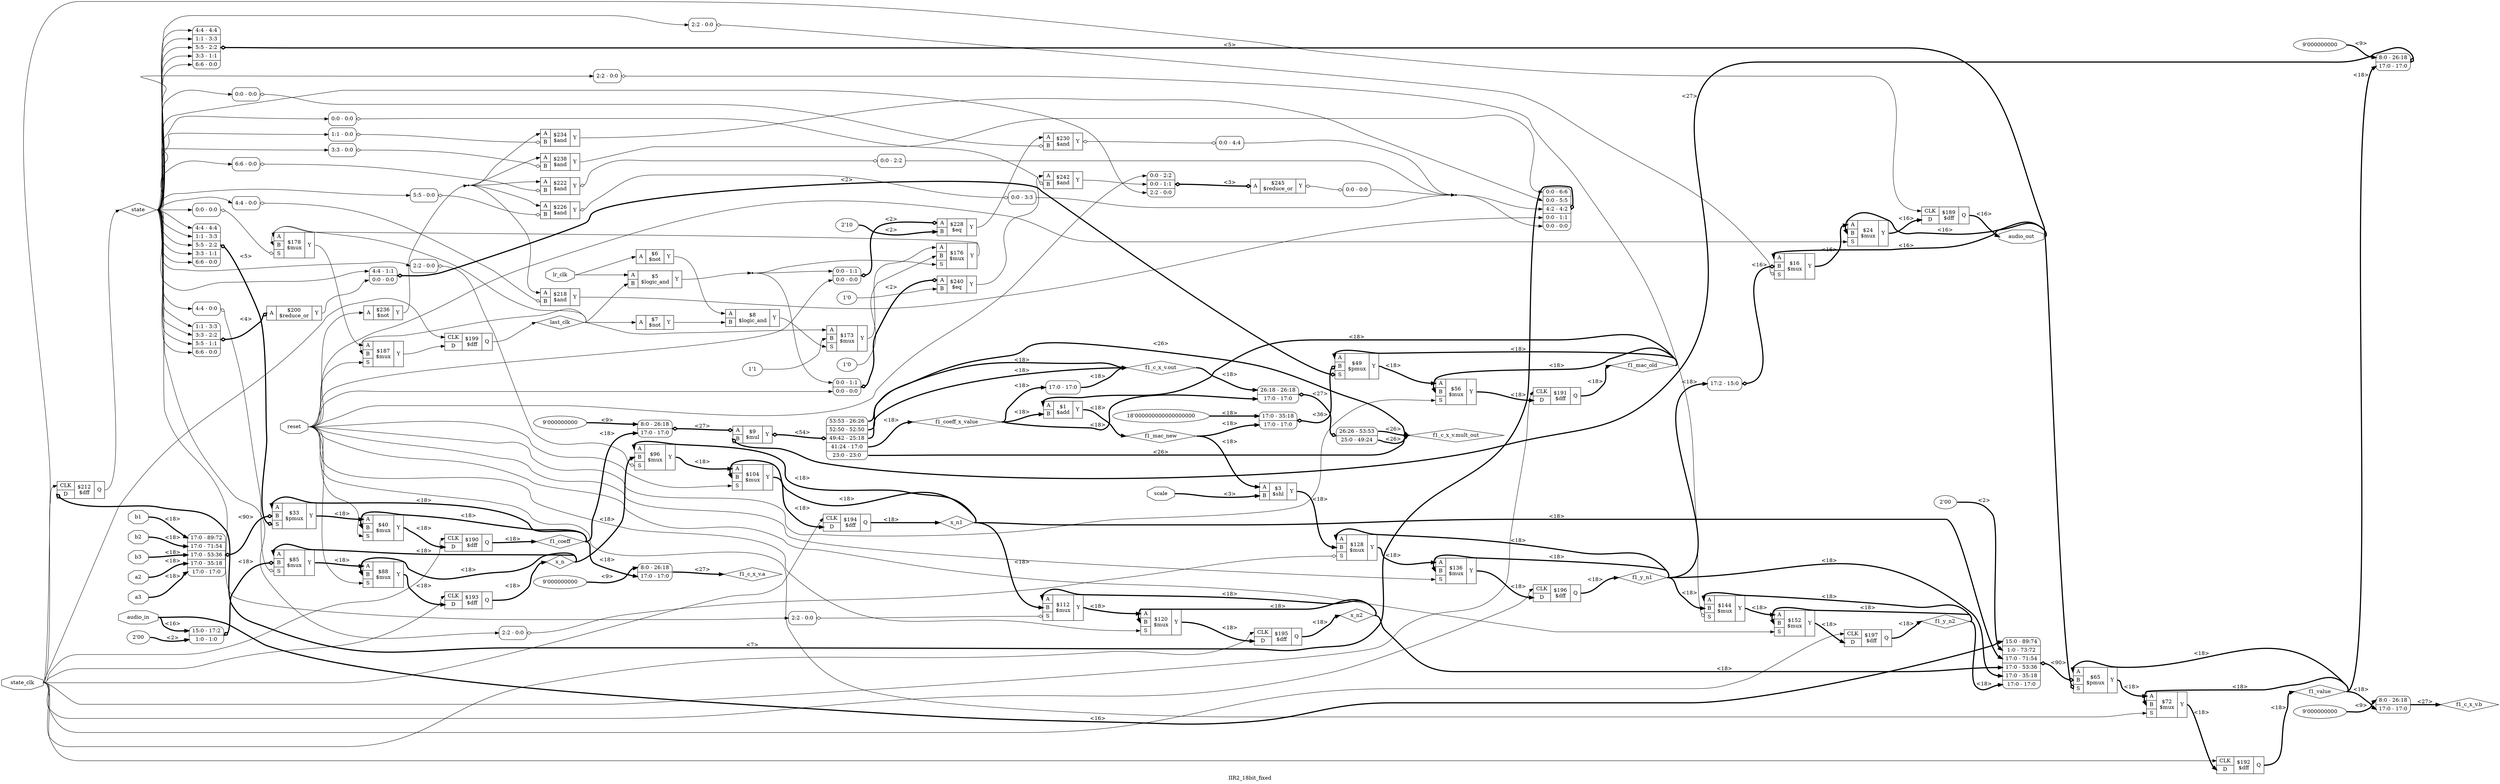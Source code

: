 digraph "IIR2_18bit_fixed" {
label="IIR2_18bit_fixed";
rankdir="LR";
remincross=true;
n38 [ shape=octagon, label="a2", color="black", fontcolor="black" ];
n39 [ shape=octagon, label="a3", color="black", fontcolor="black" ];
n40 [ shape=octagon, label="audio_in", color="black", fontcolor="black" ];
n41 [ shape=octagon, label="audio_out", color="black", fontcolor="black" ];
n42 [ shape=octagon, label="b1", color="black", fontcolor="black" ];
n43 [ shape=octagon, label="b2", color="black", fontcolor="black" ];
n44 [ shape=octagon, label="b3", color="black", fontcolor="black" ];
n45 [ shape=diamond, label="f1_c_x_v.a", color="black", fontcolor="black" ];
n46 [ shape=diamond, label="f1_c_x_v.b", color="black", fontcolor="black" ];
n47 [ shape=diamond, label="f1_c_x_v.mult_out", color="black", fontcolor="black" ];
n48 [ shape=diamond, label="f1_c_x_v.out", color="black", fontcolor="black" ];
n49 [ shape=diamond, label="f1_coeff", color="black", fontcolor="black" ];
n50 [ shape=diamond, label="f1_coeff_x_value", color="black", fontcolor="black" ];
n51 [ shape=diamond, label="f1_mac_new", color="black", fontcolor="black" ];
n52 [ shape=diamond, label="f1_mac_old", color="black", fontcolor="black" ];
n53 [ shape=diamond, label="f1_value", color="black", fontcolor="black" ];
n54 [ shape=diamond, label="f1_y_n1", color="black", fontcolor="black" ];
n55 [ shape=diamond, label="f1_y_n2", color="black", fontcolor="black" ];
n56 [ shape=diamond, label="last_clk", color="black", fontcolor="black" ];
n57 [ shape=octagon, label="lr_clk", color="black", fontcolor="black" ];
n58 [ shape=octagon, label="reset", color="black", fontcolor="black" ];
n59 [ shape=octagon, label="scale", color="black", fontcolor="black" ];
n60 [ shape=diamond, label="state", color="black", fontcolor="black" ];
n61 [ shape=octagon, label="state_clk", color="black", fontcolor="black" ];
n62 [ shape=diamond, label="x_n", color="black", fontcolor="black" ];
n63 [ shape=diamond, label="x_n1", color="black", fontcolor="black" ];
n64 [ shape=diamond, label="x_n2", color="black", fontcolor="black" ];
c68 [ shape=record, label="{{<p65> A|<p66> B}|$1\n$add|{<p67> Y}}" ];
c69 [ shape=record, label="{{<p65> A|<p66> B}|$218\n$and|{<p67> Y}}" ];
x0 [ shape=record, style=rounded, label="<s0> 4:4 - 0:0 " ];
x0:e -> c69:p66:w [arrowhead=odiamond, arrowtail=odiamond, dir=both, color="black", label=""];
c70 [ shape=record, label="{{<p65> A|<p66> B}|$222\n$and|{<p67> Y}}" ];
x1 [ shape=record, style=rounded, label="<s0> 6:6 - 0:0 " ];
x1:e -> c70:p66:w [arrowhead=odiamond, arrowtail=odiamond, dir=both, color="black", label=""];
x2 [ shape=record, style=rounded, label="<s0> 0:0 - 2:2 " ];
c70:p67:e -> x2:w [arrowhead=odiamond, arrowtail=odiamond, dir=both, color="black", label=""];
c71 [ shape=record, label="{{<p65> A|<p66> B}|$226\n$and|{<p67> Y}}" ];
x3 [ shape=record, style=rounded, label="<s0> 5:5 - 0:0 " ];
x3:e -> c71:p66:w [arrowhead=odiamond, arrowtail=odiamond, dir=both, color="black", label=""];
x4 [ shape=record, style=rounded, label="<s0> 0:0 - 3:3 " ];
c71:p67:e -> x4:w [arrowhead=odiamond, arrowtail=odiamond, dir=both, color="black", label=""];
c72 [ shape=record, label="{{<p65> A|<p66> B}|$230\n$and|{<p67> Y}}" ];
x5 [ shape=record, style=rounded, label="<s0> 0:0 - 0:0 " ];
x5:e -> c72:p66:w [arrowhead=odiamond, arrowtail=odiamond, dir=both, color="black", label=""];
x6 [ shape=record, style=rounded, label="<s0> 0:0 - 4:4 " ];
c72:p67:e -> x6:w [arrowhead=odiamond, arrowtail=odiamond, dir=both, color="black", label=""];
c73 [ shape=record, label="{{<p65> A|<p66> B}|$234\n$and|{<p67> Y}}" ];
x7 [ shape=record, style=rounded, label="<s0> 1:1 - 0:0 " ];
x7:e -> c73:p66:w [arrowhead=odiamond, arrowtail=odiamond, dir=both, color="black", label=""];
c74 [ shape=record, label="{{<p65> A|<p66> B}|$238\n$and|{<p67> Y}}" ];
x8 [ shape=record, style=rounded, label="<s0> 3:3 - 0:0 " ];
x8:e -> c74:p66:w [arrowhead=odiamond, arrowtail=odiamond, dir=both, color="black", label=""];
c75 [ shape=record, label="{{<p65> A|<p66> B}|$242\n$and|{<p67> Y}}" ];
x9 [ shape=record, style=rounded, label="<s0> 0:0 - 0:0 " ];
x9:e -> c75:p66:w [arrowhead=odiamond, arrowtail=odiamond, dir=both, color="black", label=""];
c76 [ shape=record, label="{{<p65> A}|$245\n$reduce_or|{<p67> Y}}" ];
x10 [ shape=record, style=rounded, label="<s2> 0:0 - 2:2 |<s1> 0:0 - 1:1 |<s0> 2:2 - 0:0 " ];
x10:e -> c76:p65:w [arrowhead=odiamond, arrowtail=odiamond, dir=both, color="black", style="setlinewidth(3)", label="<3>"];
x11 [ shape=record, style=rounded, label="<s0> 0:0 - 0:0 " ];
c76:p67:e -> x11:w [arrowhead=odiamond, arrowtail=odiamond, dir=both, color="black", label=""];
c80 [ shape=record, label="{{<p77> CLK|<p78> D}|$212\n$dff|{<p79> Q}}" ];
x12 [ shape=record, style=rounded, label="<s4> 0:0 - 6:6 |<s3> 0:0 - 5:5 |<s2> 4:2 - 4:2 |<s1> 0:0 - 1:1 |<s0> 0:0 - 0:0 " ];
x12:e -> c80:p78:w [arrowhead=odiamond, arrowtail=odiamond, dir=both, color="black", style="setlinewidth(3)", label="<7>"];
v14 [ label="2'10" ];
c81 [ shape=record, label="{{<p65> A|<p66> B}|$228\n$eq|{<p67> Y}}" ];
x13 [ shape=record, style=rounded, label="<s1> 0:0 - 1:1 |<s0> 0:0 - 0:0 " ];
x13:e -> c81:p65:w [arrowhead=odiamond, arrowtail=odiamond, dir=both, color="black", style="setlinewidth(3)", label="<2>"];
c82 [ shape=record, label="{{<p65> A}|$236\n$not|{<p67> Y}}" ];
v16 [ label="1'0" ];
c83 [ shape=record, label="{{<p65> A|<p66> B}|$240\n$eq|{<p67> Y}}" ];
x15 [ shape=record, style=rounded, label="<s1> 0:0 - 1:1 |<s0> 0:0 - 0:0 " ];
x15:e -> c83:p65:w [arrowhead=odiamond, arrowtail=odiamond, dir=both, color="black", style="setlinewidth(3)", label="<2>"];
c84 [ shape=record, label="{{<p65> A}|$200\n$reduce_or|{<p67> Y}}" ];
x17 [ shape=record, style=rounded, label="<s3> 1:1 - 3:3 |<s2> 3:3 - 2:2 |<s1> 5:5 - 1:1 |<s0> 6:6 - 0:0 " ];
x17:e -> c84:p65:w [arrowhead=odiamond, arrowtail=odiamond, dir=both, color="black", style="setlinewidth(3)", label="<4>"];
c85 [ shape=record, label="{{<p65> A}|$7\n$not|{<p67> Y}}" ];
c86 [ shape=record, label="{{<p65> A|<p66> B}|$5\n$logic_and|{<p67> Y}}" ];
c87 [ shape=record, label="{{<p65> A|<p66> B}|$8\n$logic_and|{<p67> Y}}" ];
c88 [ shape=record, label="{{<p65> A}|$6\n$not|{<p67> Y}}" ];
c89 [ shape=record, label="{{<p77> CLK|<p78> D}|$189\n$dff|{<p79> Q}}" ];
c90 [ shape=record, label="{{<p77> CLK|<p78> D}|$190\n$dff|{<p79> Q}}" ];
c91 [ shape=record, label="{{<p77> CLK|<p78> D}|$191\n$dff|{<p79> Q}}" ];
c92 [ shape=record, label="{{<p77> CLK|<p78> D}|$192\n$dff|{<p79> Q}}" ];
c93 [ shape=record, label="{{<p77> CLK|<p78> D}|$193\n$dff|{<p79> Q}}" ];
c94 [ shape=record, label="{{<p77> CLK|<p78> D}|$194\n$dff|{<p79> Q}}" ];
c95 [ shape=record, label="{{<p77> CLK|<p78> D}|$195\n$dff|{<p79> Q}}" ];
c96 [ shape=record, label="{{<p77> CLK|<p78> D}|$196\n$dff|{<p79> Q}}" ];
c97 [ shape=record, label="{{<p77> CLK|<p78> D}|$197\n$dff|{<p79> Q}}" ];
c98 [ shape=record, label="{{<p77> CLK|<p78> D}|$199\n$dff|{<p79> Q}}" ];
c100 [ shape=record, label="{{<p65> A|<p66> B|<p99> S}|$104\n$mux|{<p67> Y}}" ];
c101 [ shape=record, label="{{<p65> A|<p66> B|<p99> S}|$112\n$mux|{<p67> Y}}" ];
x18 [ shape=record, style=rounded, label="<s0> 2:2 - 0:0 " ];
x18:e -> c101:p99:w [arrowhead=odiamond, arrowtail=odiamond, dir=both, color="black", label=""];
c102 [ shape=record, label="{{<p65> A|<p66> B|<p99> S}|$120\n$mux|{<p67> Y}}" ];
c103 [ shape=record, label="{{<p65> A|<p66> B|<p99> S}|$128\n$mux|{<p67> Y}}" ];
x19 [ shape=record, style=rounded, label="<s0> 2:2 - 0:0 " ];
x19:e -> c103:p99:w [arrowhead=odiamond, arrowtail=odiamond, dir=both, color="black", label=""];
c104 [ shape=record, label="{{<p65> A|<p66> B|<p99> S}|$136\n$mux|{<p67> Y}}" ];
c105 [ shape=record, label="{{<p65> A|<p66> B|<p99> S}|$144\n$mux|{<p67> Y}}" ];
x20 [ shape=record, style=rounded, label="<s0> 2:2 - 0:0 " ];
x20:e -> c105:p99:w [arrowhead=odiamond, arrowtail=odiamond, dir=both, color="black", label=""];
c106 [ shape=record, label="{{<p65> A|<p66> B|<p99> S}|$152\n$mux|{<p67> Y}}" ];
c107 [ shape=record, label="{{<p65> A|<p66> B|<p99> S}|$16\n$mux|{<p67> Y}}" ];
x21 [ shape=record, style=rounded, label="<s0> 17:2 - 15:0 " ];
x21:e -> c107:p66:w [arrowhead=odiamond, arrowtail=odiamond, dir=both, color="black", style="setlinewidth(3)", label="<16>"];
x22 [ shape=record, style=rounded, label="<s0> 2:2 - 0:0 " ];
x22:e -> c107:p99:w [arrowhead=odiamond, arrowtail=odiamond, dir=both, color="black", label=""];
v23 [ label="1'1" ];
c108 [ shape=record, label="{{<p65> A|<p66> B|<p99> S}|$173\n$mux|{<p67> Y}}" ];
v24 [ label="1'0" ];
c109 [ shape=record, label="{{<p65> A|<p66> B|<p99> S}|$176\n$mux|{<p67> Y}}" ];
c110 [ shape=record, label="{{<p65> A|<p66> B|<p99> S}|$178\n$mux|{<p67> Y}}" ];
x25 [ shape=record, style=rounded, label="<s0> 0:0 - 0:0 " ];
x25:e -> c110:p99:w [arrowhead=odiamond, arrowtail=odiamond, dir=both, color="black", label=""];
c111 [ shape=record, label="{{<p65> A|<p66> B|<p99> S}|$187\n$mux|{<p67> Y}}" ];
c112 [ shape=record, label="{{<p65> A|<p66> B|<p99> S}|$24\n$mux|{<p67> Y}}" ];
c113 [ shape=record, label="{{<p65> A|<p66> B|<p99> S}|$33\n$pmux|{<p67> Y}}" ];
x26 [ shape=record, style=rounded, label="<s4> 17:0 - 89:72 |<s3> 17:0 - 71:54 |<s2> 17:0 - 53:36 |<s1> 17:0 - 35:18 |<s0> 17:0 - 17:0 " ];
x26:e -> c113:p66:w [arrowhead=odiamond, arrowtail=odiamond, dir=both, color="black", style="setlinewidth(3)", label="<90>"];
x27 [ shape=record, style=rounded, label="<s4> 4:4 - 4:4 |<s3> 1:1 - 3:3 |<s2> 5:5 - 2:2 |<s1> 3:3 - 1:1 |<s0> 6:6 - 0:0 " ];
x27:e -> c113:p99:w [arrowhead=odiamond, arrowtail=odiamond, dir=both, color="black", style="setlinewidth(3)", label="<5>"];
c114 [ shape=record, label="{{<p65> A|<p66> B|<p99> S}|$40\n$mux|{<p67> Y}}" ];
v29 [ label="18'000000000000000000" ];
c115 [ shape=record, label="{{<p65> A|<p66> B|<p99> S}|$49\n$pmux|{<p67> Y}}" ];
x28 [ shape=record, style=rounded, label="<s1> 17:0 - 35:18 |<s0> 17:0 - 17:0 " ];
x28:e -> c115:p66:w [arrowhead=odiamond, arrowtail=odiamond, dir=both, color="black", style="setlinewidth(3)", label="<36>"];
x30 [ shape=record, style=rounded, label="<s1> 4:4 - 1:1 |<s0> 0:0 - 0:0 " ];
x30:e -> c115:p99:w [arrowhead=odiamond, arrowtail=odiamond, dir=both, color="black", style="setlinewidth(3)", label="<2>"];
c116 [ shape=record, label="{{<p65> A|<p66> B|<p99> S}|$56\n$mux|{<p67> Y}}" ];
v32 [ label="2'00" ];
c117 [ shape=record, label="{{<p65> A|<p66> B|<p99> S}|$65\n$pmux|{<p67> Y}}" ];
x31 [ shape=record, style=rounded, label="<s5> 15:0 - 89:74 |<s4> 1:0 - 73:72 |<s3> 17:0 - 71:54 |<s2> 17:0 - 53:36 |<s1> 17:0 - 35:18 |<s0> 17:0 - 17:0 " ];
x31:e -> c117:p66:w [arrowhead=odiamond, arrowtail=odiamond, dir=both, color="black", style="setlinewidth(3)", label="<90>"];
x33 [ shape=record, style=rounded, label="<s4> 4:4 - 4:4 |<s3> 1:1 - 3:3 |<s2> 5:5 - 2:2 |<s1> 3:3 - 1:1 |<s0> 6:6 - 0:0 " ];
x33:e -> c117:p99:w [arrowhead=odiamond, arrowtail=odiamond, dir=both, color="black", style="setlinewidth(3)", label="<5>"];
c118 [ shape=record, label="{{<p65> A|<p66> B|<p99> S}|$72\n$mux|{<p67> Y}}" ];
v35 [ label="2'00" ];
c119 [ shape=record, label="{{<p65> A|<p66> B|<p99> S}|$85\n$mux|{<p67> Y}}" ];
x34 [ shape=record, style=rounded, label="<s1> 15:0 - 17:2 |<s0> 1:0 - 1:0 " ];
x34:e -> c119:p66:w [arrowhead=odiamond, arrowtail=odiamond, dir=both, color="black", style="setlinewidth(3)", label="<18>"];
x36 [ shape=record, style=rounded, label="<s0> 4:4 - 0:0 " ];
x36:e -> c119:p99:w [arrowhead=odiamond, arrowtail=odiamond, dir=both, color="black", label=""];
c120 [ shape=record, label="{{<p65> A|<p66> B|<p99> S}|$88\n$mux|{<p67> Y}}" ];
c121 [ shape=record, label="{{<p65> A|<p66> B|<p99> S}|$96\n$mux|{<p67> Y}}" ];
x37 [ shape=record, style=rounded, label="<s0> 2:2 - 0:0 " ];
x37:e -> c121:p99:w [arrowhead=odiamond, arrowtail=odiamond, dir=both, color="black", label=""];
c122 [ shape=record, label="{{<p65> A|<p66> B}|$3\n$shl|{<p67> Y}}" ];
v39 [ label="9'000000000" ];
v41 [ label="9'000000000" ];
c123 [ shape=record, label="{{<p65> A|<p66> B}|$9\n$mul|{<p67> Y}}" ];
x38 [ shape=record, style=rounded, label="<s1> 8:0 - 26:18 |<s0> 17:0 - 17:0 " ];
x38:e -> c123:p65:w [arrowhead=odiamond, arrowtail=odiamond, dir=both, color="black", style="setlinewidth(3)", label="<27>"];
x40 [ shape=record, style=rounded, label="<s1> 8:0 - 26:18 |<s0> 17:0 - 17:0 " ];
x40:e -> c123:p66:w [arrowhead=odiamond, arrowtail=odiamond, dir=both, color="black", style="setlinewidth(3)", label="<27>"];
x42 [ shape=record, style=rounded, label="<s4> 53:53 - 26:26 |<s3> 52:50 - 52:50 |<s2> 49:42 - 25:18 |<s1> 41:24 - 17:0 |<s0> 23:0 - 23:0 " ];
c123:p67:e -> x42:w [arrowhead=odiamond, arrowtail=odiamond, dir=both, color="black", style="setlinewidth(3)", label="<54>"];
v44 [ label="9'000000000" ];
x43 [ shape=record, style=rounded, label="<s1> 8:0 - 26:18 |<s0> 17:0 - 17:0 " ];
v46 [ label="9'000000000" ];
x45 [ shape=record, style=rounded, label="<s1> 8:0 - 26:18 |<s0> 17:0 - 17:0 " ];
x47 [ shape=record, style=rounded, label="<s1> 26:18 - 26:18 |<s0> 17:0 - 17:0 " ];
x48 [ shape=record, style=rounded, label="<s1> 26:26 - 53:53 |<s0> 25:0 - 49:24 " ];
x47:e -> x48:w [arrowhead=odiamond, arrowtail=odiamond, dir=both, color="black", style="setlinewidth(3)", label="<27>"];
x49 [ shape=record, style=rounded, label="<s0> 17:0 - 17:0 " ];
c102:p67:e -> c95:p78:w [color="black", style="setlinewidth(3)", label="<18>"];
c120:p67:e -> c93:p78:w [color="black", style="setlinewidth(3)", label="<18>"];
c69:p67:e -> x12:s1:w [color="black", label=""];
c73:p67:e -> x12:s3:w [color="black", label=""];
c74:p67:e -> x12:s4:w [color="black", label=""];
c75:p67:e -> x10:s1:w [color="black", label=""];
n16 [ shape=point ];
x11:s0:e -> n16:w [color="black", label=""];
x2:s0:e -> n16:w [color="black", label=""];
x4:s0:e -> n16:w [color="black", label=""];
x6:s0:e -> n16:w [color="black", label=""];
n16:e -> x12:s0:w [color="black", label=""];
n16:e -> x12:s2:w [color="black", label=""];
c81:p67:e -> c72:p65:w [color="black", label=""];
n18 [ shape=point ];
c82:p67:e -> n18:w [color="black", label=""];
n18:e -> c69:p65:w [color="black", label=""];
n18:e -> c70:p65:w [color="black", label=""];
n18:e -> c71:p65:w [color="black", label=""];
n18:e -> c73:p65:w [color="black", label=""];
n18:e -> c74:p65:w [color="black", label=""];
c83:p67:e -> c75:p65:w [color="black", label=""];
c112:p67:e -> c89:p78:w [color="black", style="setlinewidth(3)", label="<16>"];
c84:p67:e -> x30:s0:w [color="black", label=""];
c85:p67:e -> c87:p66:w [color="black", label=""];
n22 [ shape=point ];
c86:p67:e -> n22:w [color="black", label=""];
n22:e -> c109:p99:w [color="black", label=""];
n22:e -> x13:s1:w [color="black", label=""];
n22:e -> x15:s1:w [color="black", label=""];
c87:p67:e -> c108:p99:w [color="black", label=""];
c88:p67:e -> c87:p65:w [color="black", label=""];
c101:p67:e -> c102:p65:w [color="black", style="setlinewidth(3)", label="<18>"];
c103:p67:e -> c104:p65:w [color="black", style="setlinewidth(3)", label="<18>"];
c105:p67:e -> c106:p65:w [color="black", style="setlinewidth(3)", label="<18>"];
c107:p67:e -> c112:p65:w [color="black", style="setlinewidth(3)", label="<16>"];
c108:p67:e -> c109:p65:w [color="black", label=""];
c114:p67:e -> c90:p78:w [color="black", style="setlinewidth(3)", label="<18>"];
c109:p67:e -> c110:p66:w [color="black", label=""];
c110:p67:e -> c111:p65:w [color="black", label=""];
c113:p67:e -> c114:p65:w [color="black", style="setlinewidth(3)", label="<18>"];
c115:p67:e -> c116:p65:w [color="black", style="setlinewidth(3)", label="<18>"];
c117:p67:e -> c118:p65:w [color="black", style="setlinewidth(3)", label="<18>"];
c119:p67:e -> c120:p65:w [color="black", style="setlinewidth(3)", label="<18>"];
c121:p67:e -> c100:p65:w [color="black", style="setlinewidth(3)", label="<18>"];
c122:p67:e -> c103:p66:w [color="black", style="setlinewidth(3)", label="<18>"];
n38:e -> x26:s1:w [color="black", style="setlinewidth(3)", label="<18>"];
n39:e -> x26:s0:w [color="black", style="setlinewidth(3)", label="<18>"];
c116:p67:e -> c91:p78:w [color="black", style="setlinewidth(3)", label="<18>"];
n40:e -> x31:s5:w [color="black", style="setlinewidth(3)", label="<16>"];
n40:e -> x34:s1:w [color="black", style="setlinewidth(3)", label="<16>"];
c89:p79:e -> n41:w [color="black", style="setlinewidth(3)", label="<16>"];
n41:e -> c107:p65:w [color="black", style="setlinewidth(3)", label="<16>"];
n41:e -> c112:p66:w [color="black", style="setlinewidth(3)", label="<16>"];
n42:e -> x26:s4:w [color="black", style="setlinewidth(3)", label="<18>"];
n43:e -> x26:s3:w [color="black", style="setlinewidth(3)", label="<18>"];
n44:e -> x26:s2:w [color="black", style="setlinewidth(3)", label="<18>"];
x43:e -> n45:w [color="black", style="setlinewidth(3)", label="<27>"];
x45:e -> n46:w [color="black", style="setlinewidth(3)", label="<27>"];
x42:s0:e -> n47:w [color="black", style="setlinewidth(3)", label="<26>"];
x42:s3:e -> n47:w [color="black", style="setlinewidth(3)", label="<26>"];
x48:s0:e -> n47:w [color="black", style="setlinewidth(3)", label="<26>"];
x48:s1:e -> n47:w [color="black", style="setlinewidth(3)", label="<26>"];
x42:s2:e -> n48:w [color="black", style="setlinewidth(3)", label="<18>"];
x42:s4:e -> n48:w [color="black", style="setlinewidth(3)", label="<18>"];
x49:s0:e -> n48:w [color="black", style="setlinewidth(3)", label="<18>"];
n48:e -> x47:s1:w [color="black", style="setlinewidth(3)", label="<18>"];
c90:p79:e -> n49:w [color="black", style="setlinewidth(3)", label="<18>"];
n49:e -> c113:p65:w [color="black", style="setlinewidth(3)", label="<18>"];
n49:e -> c114:p66:w [color="black", style="setlinewidth(3)", label="<18>"];
n49:e -> x38:s0:w [color="black", style="setlinewidth(3)", label="<18>"];
n49:e -> x43:s0:w [color="black", style="setlinewidth(3)", label="<18>"];
c118:p67:e -> c92:p78:w [color="black", style="setlinewidth(3)", label="<18>"];
x42:s1:e -> n50:w [color="black", style="setlinewidth(3)", label="<18>"];
n50:e -> c68:p66:w [color="black", style="setlinewidth(3)", label="<18>"];
n50:e -> x47:s0:w [color="black", style="setlinewidth(3)", label="<18>"];
n50:e -> x49:w [color="black", style="setlinewidth(3)", label="<18>"];
c68:p67:e -> n51:w [color="black", style="setlinewidth(3)", label="<18>"];
n51:e -> c122:p65:w [color="black", style="setlinewidth(3)", label="<18>"];
n51:e -> x28:s0:w [color="black", style="setlinewidth(3)", label="<18>"];
c91:p79:e -> n52:w [color="black", style="setlinewidth(3)", label="<18>"];
n52:e -> c115:p65:w [color="black", style="setlinewidth(3)", label="<18>"];
n52:e -> c116:p66:w [color="black", style="setlinewidth(3)", label="<18>"];
n52:e -> c68:p65:w [color="black", style="setlinewidth(3)", label="<18>"];
c92:p79:e -> n53:w [color="black", style="setlinewidth(3)", label="<18>"];
n53:e -> c117:p65:w [color="black", style="setlinewidth(3)", label="<18>"];
n53:e -> c118:p66:w [color="black", style="setlinewidth(3)", label="<18>"];
n53:e -> x40:s0:w [color="black", style="setlinewidth(3)", label="<18>"];
n53:e -> x45:s0:w [color="black", style="setlinewidth(3)", label="<18>"];
c96:p79:e -> n54:w [color="black", style="setlinewidth(3)", label="<18>"];
n54:e -> c103:p65:w [color="black", style="setlinewidth(3)", label="<18>"];
n54:e -> c104:p66:w [color="black", style="setlinewidth(3)", label="<18>"];
n54:e -> c105:p66:w [color="black", style="setlinewidth(3)", label="<18>"];
n54:e -> x21:s0:w [color="black", style="setlinewidth(3)", label="<18>"];
n54:e -> x31:s1:w [color="black", style="setlinewidth(3)", label="<18>"];
c97:p79:e -> n55:w [color="black", style="setlinewidth(3)", label="<18>"];
n55:e -> c105:p65:w [color="black", style="setlinewidth(3)", label="<18>"];
n55:e -> c106:p66:w [color="black", style="setlinewidth(3)", label="<18>"];
n55:e -> x31:s0:w [color="black", style="setlinewidth(3)", label="<18>"];
c98:p79:e -> n56:w [color="black", label=""];
n56:e -> c108:p65:w [color="black", label=""];
n56:e -> c110:p65:w [color="black", label=""];
n56:e -> c111:p66:w [color="black", label=""];
n56:e -> c85:p65:w [color="black", label=""];
n56:e -> c86:p66:w [color="black", label=""];
n57:e -> c86:p65:w [color="black", label=""];
n57:e -> c88:p65:w [color="black", label=""];
n58:e -> c100:p99:w [color="black", label=""];
n58:e -> c102:p99:w [color="black", label=""];
n58:e -> c104:p99:w [color="black", label=""];
n58:e -> c106:p99:w [color="black", label=""];
n58:e -> c111:p99:w [color="black", label=""];
n58:e -> c112:p99:w [color="black", label=""];
n58:e -> c114:p99:w [color="black", label=""];
n58:e -> c116:p99:w [color="black", label=""];
n58:e -> c118:p99:w [color="black", label=""];
n58:e -> c120:p99:w [color="black", label=""];
n58:e -> c82:p65:w [color="black", label=""];
n58:e -> x10:s2:w [color="black", label=""];
n58:e -> x13:s0:w [color="black", label=""];
n58:e -> x15:s0:w [color="black", label=""];
n59:e -> c122:p66:w [color="black", style="setlinewidth(3)", label="<3>"];
c104:p67:e -> c96:p78:w [color="black", style="setlinewidth(3)", label="<18>"];
c80:p79:e -> n60:w [color="black", label=""];
n60:e -> x0:s0:w [color="black", label=""];
n60:e -> x10:s0:w [color="black", label=""];
n60:e -> x17:s0:w [color="black", label=""];
n60:e -> x17:s1:w [color="black", label=""];
n60:e -> x17:s2:w [color="black", label=""];
n60:e -> x17:s3:w [color="black", label=""];
n60:e -> x18:s0:w [color="black", label=""];
n60:e -> x19:s0:w [color="black", label=""];
n60:e -> x1:s0:w [color="black", label=""];
n60:e -> x20:s0:w [color="black", label=""];
n60:e -> x22:s0:w [color="black", label=""];
n60:e -> x25:s0:w [color="black", label=""];
n60:e -> x27:s0:w [color="black", label=""];
n60:e -> x27:s1:w [color="black", label=""];
n60:e -> x27:s2:w [color="black", label=""];
n60:e -> x27:s3:w [color="black", label=""];
n60:e -> x27:s4:w [color="black", label=""];
n60:e -> x30:s1:w [color="black", label=""];
n60:e -> x33:s0:w [color="black", label=""];
n60:e -> x33:s1:w [color="black", label=""];
n60:e -> x33:s2:w [color="black", label=""];
n60:e -> x33:s3:w [color="black", label=""];
n60:e -> x33:s4:w [color="black", label=""];
n60:e -> x36:s0:w [color="black", label=""];
n60:e -> x37:s0:w [color="black", label=""];
n60:e -> x3:s0:w [color="black", label=""];
n60:e -> x5:s0:w [color="black", label=""];
n60:e -> x7:s0:w [color="black", label=""];
n60:e -> x8:s0:w [color="black", label=""];
n60:e -> x9:s0:w [color="black", label=""];
n61:e -> c80:p77:w [color="black", label=""];
n61:e -> c89:p77:w [color="black", label=""];
n61:e -> c90:p77:w [color="black", label=""];
n61:e -> c91:p77:w [color="black", label=""];
n61:e -> c92:p77:w [color="black", label=""];
n61:e -> c93:p77:w [color="black", label=""];
n61:e -> c94:p77:w [color="black", label=""];
n61:e -> c95:p77:w [color="black", label=""];
n61:e -> c96:p77:w [color="black", label=""];
n61:e -> c97:p77:w [color="black", label=""];
n61:e -> c98:p77:w [color="black", label=""];
c93:p79:e -> n62:w [color="black", style="setlinewidth(3)", label="<18>"];
n62:e -> c119:p65:w [color="black", style="setlinewidth(3)", label="<18>"];
n62:e -> c120:p66:w [color="black", style="setlinewidth(3)", label="<18>"];
n62:e -> c121:p66:w [color="black", style="setlinewidth(3)", label="<18>"];
c94:p79:e -> n63:w [color="black", style="setlinewidth(3)", label="<18>"];
n63:e -> c100:p66:w [color="black", style="setlinewidth(3)", label="<18>"];
n63:e -> c101:p66:w [color="black", style="setlinewidth(3)", label="<18>"];
n63:e -> c121:p65:w [color="black", style="setlinewidth(3)", label="<18>"];
n63:e -> x31:s3:w [color="black", style="setlinewidth(3)", label="<18>"];
c95:p79:e -> n64:w [color="black", style="setlinewidth(3)", label="<18>"];
n64:e -> c101:p65:w [color="black", style="setlinewidth(3)", label="<18>"];
n64:e -> c102:p66:w [color="black", style="setlinewidth(3)", label="<18>"];
n64:e -> x31:s2:w [color="black", style="setlinewidth(3)", label="<18>"];
c106:p67:e -> c97:p78:w [color="black", style="setlinewidth(3)", label="<18>"];
c111:p67:e -> c98:p78:w [color="black", label=""];
c100:p67:e -> c94:p78:w [color="black", style="setlinewidth(3)", label="<18>"];
v14:e -> c81:p66:w [color="black", style="setlinewidth(3)", label="<2>"];
v16:e -> c83:p66:w [color="black", label=""];
v23:e -> c108:p66:w [color="black", label=""];
v24:e -> c109:p66:w [color="black", label=""];
v29:e -> x28:s1:w [color="black", style="setlinewidth(3)", label="<18>"];
v32:e -> x31:s4:w [color="black", style="setlinewidth(3)", label="<2>"];
v35:e -> x34:s0:w [color="black", style="setlinewidth(3)", label="<2>"];
v39:e -> x38:s1:w [color="black", style="setlinewidth(3)", label="<9>"];
v41:e -> x40:s1:w [color="black", style="setlinewidth(3)", label="<9>"];
v44:e -> x43:s1:w [color="black", style="setlinewidth(3)", label="<9>"];
v46:e -> x45:s1:w [color="black", style="setlinewidth(3)", label="<9>"];
}
